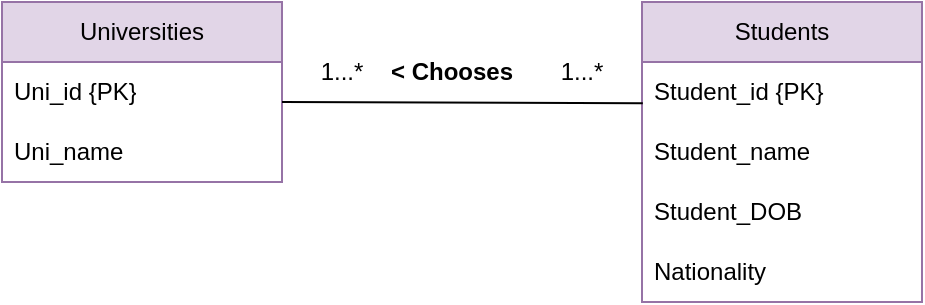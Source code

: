<mxfile version="21.7.5" type="device">
  <diagram id="DrgXUQFknuIz6Mw-4S5f" name="Page-1">
    <mxGraphModel dx="792" dy="453" grid="1" gridSize="10" guides="1" tooltips="1" connect="1" arrows="1" fold="1" page="1" pageScale="1" pageWidth="850" pageHeight="1100" math="0" shadow="0">
      <root>
        <mxCell id="0" />
        <mxCell id="1" parent="0" />
        <mxCell id="1fVYl1cMSByDKqRuYQkl-1" value="Universities" style="swimlane;fontStyle=0;childLayout=stackLayout;horizontal=1;startSize=30;horizontalStack=0;resizeParent=1;resizeParentMax=0;resizeLast=0;collapsible=1;marginBottom=0;whiteSpace=wrap;html=1;fillColor=#e1d5e7;strokeColor=#9673a6;" parent="1" vertex="1">
          <mxGeometry x="40" y="120" width="140" height="90" as="geometry" />
        </mxCell>
        <mxCell id="1fVYl1cMSByDKqRuYQkl-2" value="Uni_id {PK}" style="text;strokeColor=none;fillColor=none;align=left;verticalAlign=middle;spacingLeft=4;spacingRight=4;overflow=hidden;points=[[0,0.5],[1,0.5]];portConstraint=eastwest;rotatable=0;whiteSpace=wrap;html=1;" parent="1fVYl1cMSByDKqRuYQkl-1" vertex="1">
          <mxGeometry y="30" width="140" height="30" as="geometry" />
        </mxCell>
        <mxCell id="PYQz1i7dz5GMCGr4Kab7-2" value="Uni_name" style="text;strokeColor=none;fillColor=none;align=left;verticalAlign=middle;spacingLeft=4;spacingRight=4;overflow=hidden;points=[[0,0.5],[1,0.5]];portConstraint=eastwest;rotatable=0;whiteSpace=wrap;html=1;" vertex="1" parent="1fVYl1cMSByDKqRuYQkl-1">
          <mxGeometry y="60" width="140" height="30" as="geometry" />
        </mxCell>
        <mxCell id="1fVYl1cMSByDKqRuYQkl-5" value="Students" style="swimlane;fontStyle=0;childLayout=stackLayout;horizontal=1;startSize=30;horizontalStack=0;resizeParent=1;resizeParentMax=0;resizeLast=0;collapsible=1;marginBottom=0;whiteSpace=wrap;html=1;fillColor=#e1d5e7;strokeColor=#9673a6;" parent="1" vertex="1">
          <mxGeometry x="360" y="120" width="140" height="150" as="geometry" />
        </mxCell>
        <mxCell id="1fVYl1cMSByDKqRuYQkl-6" value="Student_id {PK}" style="text;strokeColor=none;fillColor=none;align=left;verticalAlign=middle;spacingLeft=4;spacingRight=4;overflow=hidden;points=[[0,0.5],[1,0.5]];portConstraint=eastwest;rotatable=0;whiteSpace=wrap;html=1;" parent="1fVYl1cMSByDKqRuYQkl-5" vertex="1">
          <mxGeometry y="30" width="140" height="30" as="geometry" />
        </mxCell>
        <mxCell id="PYQz1i7dz5GMCGr4Kab7-4" value="Student_name" style="text;strokeColor=none;fillColor=none;align=left;verticalAlign=middle;spacingLeft=4;spacingRight=4;overflow=hidden;points=[[0,0.5],[1,0.5]];portConstraint=eastwest;rotatable=0;whiteSpace=wrap;html=1;" vertex="1" parent="1fVYl1cMSByDKqRuYQkl-5">
          <mxGeometry y="60" width="140" height="30" as="geometry" />
        </mxCell>
        <mxCell id="PYQz1i7dz5GMCGr4Kab7-6" value="Student_DOB" style="text;strokeColor=none;fillColor=none;align=left;verticalAlign=middle;spacingLeft=4;spacingRight=4;overflow=hidden;points=[[0,0.5],[1,0.5]];portConstraint=eastwest;rotatable=0;whiteSpace=wrap;html=1;" vertex="1" parent="1fVYl1cMSByDKqRuYQkl-5">
          <mxGeometry y="90" width="140" height="30" as="geometry" />
        </mxCell>
        <mxCell id="PYQz1i7dz5GMCGr4Kab7-7" value="Nationality" style="text;strokeColor=none;fillColor=none;align=left;verticalAlign=middle;spacingLeft=4;spacingRight=4;overflow=hidden;points=[[0,0.5],[1,0.5]];portConstraint=eastwest;rotatable=0;whiteSpace=wrap;html=1;" vertex="1" parent="1fVYl1cMSByDKqRuYQkl-5">
          <mxGeometry y="120" width="140" height="30" as="geometry" />
        </mxCell>
        <mxCell id="1fVYl1cMSByDKqRuYQkl-17" value="" style="endArrow=none;html=1;rounded=0;exitX=1.006;exitY=0.3;exitDx=0;exitDy=0;exitPerimeter=0;entryX=0.003;entryY=0.686;entryDx=0;entryDy=0;entryPerimeter=0;" parent="1" edge="1">
          <mxGeometry width="50" height="50" relative="1" as="geometry">
            <mxPoint x="180.0" y="170.0" as="sourcePoint" />
            <mxPoint x="360.42" y="170.58" as="targetPoint" />
          </mxGeometry>
        </mxCell>
        <mxCell id="1fVYl1cMSByDKqRuYQkl-19" value="1...*" style="text;html=1;strokeColor=none;fillColor=none;align=center;verticalAlign=middle;whiteSpace=wrap;rounded=0;" parent="1" vertex="1">
          <mxGeometry x="180" y="140" width="60" height="30" as="geometry" />
        </mxCell>
        <mxCell id="1fVYl1cMSByDKqRuYQkl-20" value="1...*" style="text;html=1;strokeColor=none;fillColor=none;align=center;verticalAlign=middle;whiteSpace=wrap;rounded=0;" parent="1" vertex="1">
          <mxGeometry x="300" y="140" width="60" height="30" as="geometry" />
        </mxCell>
        <mxCell id="PYQz1i7dz5GMCGr4Kab7-5" value="&amp;lt; Chooses" style="text;html=1;strokeColor=none;fillColor=none;align=center;verticalAlign=middle;whiteSpace=wrap;rounded=0;fontStyle=1" vertex="1" parent="1">
          <mxGeometry x="230" y="140" width="70" height="30" as="geometry" />
        </mxCell>
      </root>
    </mxGraphModel>
  </diagram>
</mxfile>
